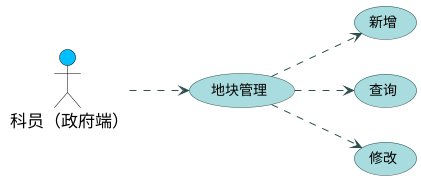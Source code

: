 @startuml

skinparam actor {
BorderColor black
BackgroundColor DeepSkyBlue
FontName Aapex
FontSize 17

}
skinparam usecase {
BackgroundColor #A9DCDF
BorderColor DarkSlateGray
ArrowColor DarkSlateGray
ActorBorderColor black
ActorFontName Aapex
ActorFontSize 17
}
left to right direction

actor : 科员（政府端）: as a


usecase 地块管理 as b
usecase 新增 as b1
usecase 查询 as b2
usecase 修改 as b3









a .-> b


b .-> b1
b .-> b2
b .-> b3









@enduml

